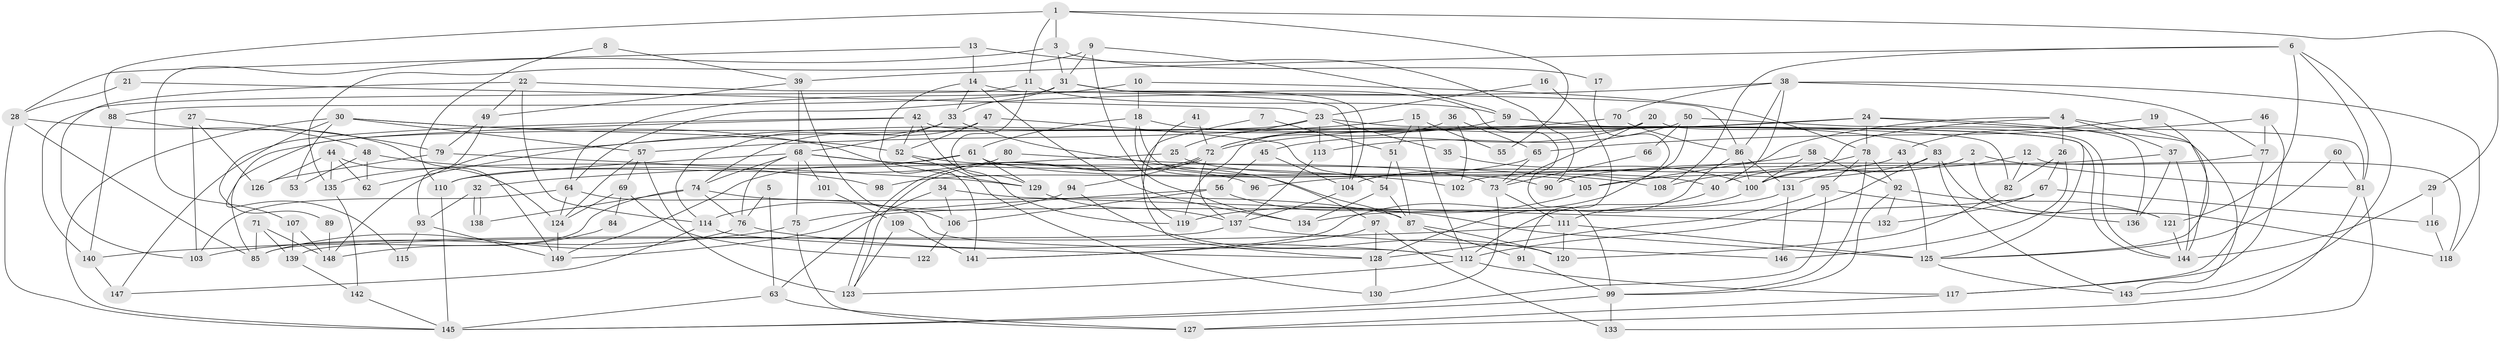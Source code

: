 // Generated by graph-tools (version 1.1) at 2025/51/03/09/25 04:51:39]
// undirected, 149 vertices, 298 edges
graph export_dot {
graph [start="1"]
  node [color=gray90,style=filled];
  1;
  2;
  3;
  4;
  5;
  6;
  7;
  8;
  9;
  10;
  11;
  12;
  13;
  14;
  15;
  16;
  17;
  18;
  19;
  20;
  21;
  22;
  23;
  24;
  25;
  26;
  27;
  28;
  29;
  30;
  31;
  32;
  33;
  34;
  35;
  36;
  37;
  38;
  39;
  40;
  41;
  42;
  43;
  44;
  45;
  46;
  47;
  48;
  49;
  50;
  51;
  52;
  53;
  54;
  55;
  56;
  57;
  58;
  59;
  60;
  61;
  62;
  63;
  64;
  65;
  66;
  67;
  68;
  69;
  70;
  71;
  72;
  73;
  74;
  75;
  76;
  77;
  78;
  79;
  80;
  81;
  82;
  83;
  84;
  85;
  86;
  87;
  88;
  89;
  90;
  91;
  92;
  93;
  94;
  95;
  96;
  97;
  98;
  99;
  100;
  101;
  102;
  103;
  104;
  105;
  106;
  107;
  108;
  109;
  110;
  111;
  112;
  113;
  114;
  115;
  116;
  117;
  118;
  119;
  120;
  121;
  122;
  123;
  124;
  125;
  126;
  127;
  128;
  129;
  130;
  131;
  132;
  133;
  134;
  135;
  136;
  137;
  138;
  139;
  140;
  141;
  142;
  143;
  144;
  145;
  146;
  147;
  148;
  149;
  1 -- 11;
  1 -- 3;
  1 -- 29;
  1 -- 55;
  1 -- 88;
  2 -- 40;
  2 -- 100;
  2 -- 81;
  2 -- 118;
  3 -- 31;
  3 -- 107;
  3 -- 17;
  4 -- 37;
  4 -- 105;
  4 -- 26;
  4 -- 100;
  4 -- 144;
  5 -- 76;
  5 -- 63;
  6 -- 143;
  6 -- 121;
  6 -- 39;
  6 -- 81;
  6 -- 108;
  7 -- 119;
  7 -- 51;
  8 -- 39;
  8 -- 110;
  9 -- 134;
  9 -- 59;
  9 -- 31;
  9 -- 135;
  10 -- 78;
  10 -- 18;
  10 -- 64;
  11 -- 129;
  11 -- 140;
  11 -- 59;
  12 -- 118;
  12 -- 82;
  12 -- 131;
  13 -- 28;
  13 -- 14;
  13 -- 90;
  14 -- 104;
  14 -- 33;
  14 -- 134;
  14 -- 141;
  15 -- 57;
  15 -- 112;
  15 -- 51;
  15 -- 55;
  16 -- 91;
  16 -- 23;
  17 -- 90;
  18 -- 97;
  18 -- 61;
  18 -- 83;
  18 -- 105;
  19 -- 125;
  19 -- 43;
  20 -- 73;
  20 -- 45;
  20 -- 119;
  20 -- 144;
  21 -- 28;
  21 -- 23;
  22 -- 114;
  22 -- 103;
  22 -- 49;
  22 -- 104;
  23 -- 85;
  23 -- 144;
  23 -- 25;
  23 -- 35;
  23 -- 113;
  24 -- 78;
  24 -- 72;
  24 -- 62;
  24 -- 136;
  24 -- 143;
  25 -- 32;
  25 -- 40;
  26 -- 67;
  26 -- 82;
  26 -- 146;
  27 -- 126;
  27 -- 79;
  27 -- 103;
  28 -- 85;
  28 -- 145;
  28 -- 48;
  29 -- 144;
  29 -- 116;
  30 -- 57;
  30 -- 52;
  30 -- 53;
  30 -- 129;
  30 -- 145;
  30 -- 147;
  31 -- 86;
  31 -- 33;
  31 -- 88;
  31 -- 99;
  32 -- 93;
  32 -- 138;
  32 -- 138;
  33 -- 87;
  33 -- 68;
  33 -- 114;
  34 -- 132;
  34 -- 106;
  34 -- 63;
  35 -- 100;
  36 -- 72;
  36 -- 65;
  36 -- 102;
  37 -- 144;
  37 -- 136;
  37 -- 90;
  38 -- 86;
  38 -- 64;
  38 -- 40;
  38 -- 70;
  38 -- 77;
  38 -- 118;
  39 -- 68;
  39 -- 49;
  39 -- 106;
  40 -- 112;
  41 -- 128;
  41 -- 72;
  42 -- 52;
  42 -- 119;
  42 -- 82;
  42 -- 89;
  42 -- 115;
  43 -- 125;
  43 -- 104;
  44 -- 135;
  44 -- 124;
  44 -- 62;
  44 -- 126;
  45 -- 56;
  45 -- 104;
  46 -- 77;
  46 -- 117;
  46 -- 65;
  47 -- 54;
  47 -- 74;
  47 -- 52;
  48 -- 62;
  48 -- 53;
  48 -- 98;
  49 -- 79;
  49 -- 93;
  50 -- 141;
  50 -- 81;
  50 -- 66;
  50 -- 113;
  51 -- 87;
  51 -- 54;
  52 -- 130;
  52 -- 73;
  54 -- 134;
  54 -- 87;
  56 -- 125;
  56 -- 75;
  56 -- 106;
  57 -- 123;
  57 -- 124;
  57 -- 69;
  58 -- 92;
  58 -- 100;
  58 -- 96;
  59 -- 72;
  59 -- 125;
  60 -- 81;
  60 -- 125;
  61 -- 90;
  61 -- 129;
  61 -- 135;
  61 -- 149;
  63 -- 145;
  63 -- 127;
  64 -- 112;
  64 -- 103;
  64 -- 124;
  65 -- 73;
  65 -- 98;
  66 -- 73;
  67 -- 149;
  67 -- 116;
  67 -- 132;
  68 -- 75;
  68 -- 74;
  68 -- 76;
  68 -- 96;
  68 -- 101;
  68 -- 102;
  68 -- 110;
  69 -- 124;
  69 -- 84;
  69 -- 122;
  70 -- 86;
  70 -- 148;
  71 -- 139;
  71 -- 85;
  71 -- 148;
  72 -- 123;
  72 -- 123;
  72 -- 94;
  72 -- 137;
  73 -- 111;
  73 -- 130;
  74 -- 76;
  74 -- 85;
  74 -- 87;
  74 -- 138;
  75 -- 127;
  75 -- 103;
  76 -- 112;
  76 -- 85;
  77 -- 102;
  77 -- 117;
  78 -- 99;
  78 -- 95;
  78 -- 92;
  78 -- 108;
  79 -- 129;
  79 -- 126;
  80 -- 110;
  80 -- 108;
  81 -- 127;
  81 -- 133;
  82 -- 120;
  83 -- 112;
  83 -- 105;
  83 -- 121;
  83 -- 143;
  84 -- 148;
  86 -- 100;
  86 -- 131;
  86 -- 128;
  87 -- 91;
  87 -- 120;
  88 -- 140;
  88 -- 149;
  89 -- 148;
  91 -- 99;
  92 -- 121;
  92 -- 99;
  92 -- 132;
  93 -- 149;
  93 -- 115;
  94 -- 114;
  94 -- 120;
  95 -- 128;
  95 -- 145;
  95 -- 136;
  97 -- 128;
  97 -- 133;
  97 -- 141;
  99 -- 133;
  99 -- 145;
  100 -- 111;
  101 -- 109;
  104 -- 137;
  105 -- 119;
  106 -- 122;
  107 -- 148;
  107 -- 139;
  109 -- 141;
  109 -- 123;
  110 -- 145;
  111 -- 125;
  111 -- 120;
  111 -- 140;
  112 -- 117;
  112 -- 123;
  113 -- 137;
  114 -- 147;
  114 -- 128;
  116 -- 118;
  117 -- 127;
  121 -- 144;
  124 -- 149;
  125 -- 143;
  128 -- 130;
  129 -- 137;
  131 -- 146;
  131 -- 134;
  135 -- 142;
  137 -- 139;
  137 -- 146;
  139 -- 142;
  140 -- 147;
  142 -- 145;
}
